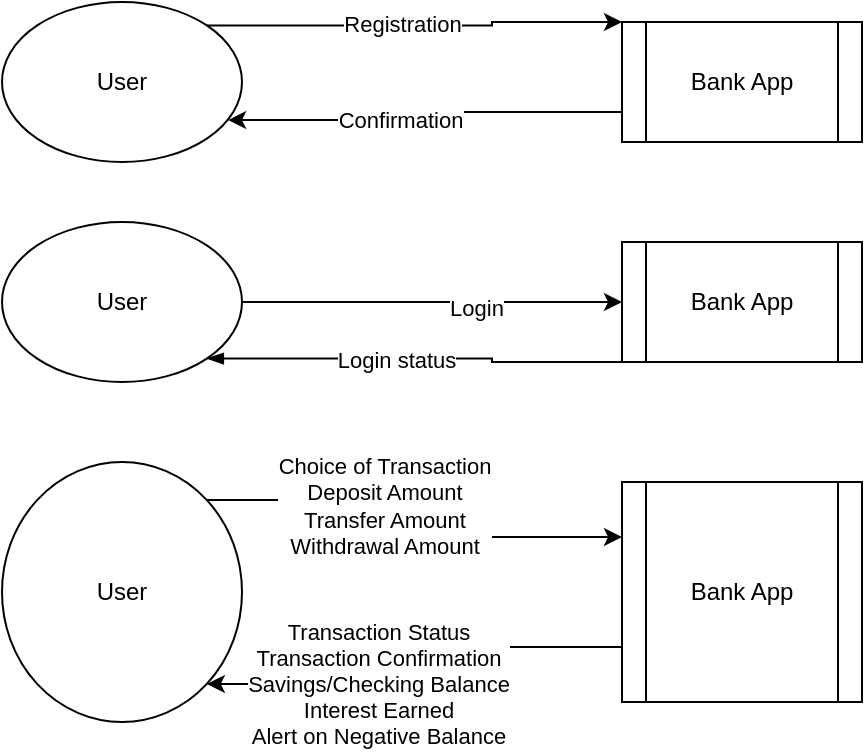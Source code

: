 <mxfile version="14.7.5" type="device"><diagram id="p0z1d34nSXVgpbSeZUlT" name="Page-1"><mxGraphModel dx="1422" dy="794" grid="1" gridSize="10" guides="1" tooltips="1" connect="1" arrows="1" fold="1" page="1" pageScale="1" pageWidth="850" pageHeight="1100" math="0" shadow="0"><root><mxCell id="0"/><mxCell id="1" parent="0"/><mxCell id="yZ5oIqaOOCnwAMrtCLpl-4" style="edgeStyle=orthogonalEdgeStyle;rounded=0;orthogonalLoop=1;jettySize=auto;html=1;exitX=1;exitY=0;exitDx=0;exitDy=0;entryX=0;entryY=0;entryDx=0;entryDy=0;" edge="1" parent="1" source="yZ5oIqaOOCnwAMrtCLpl-1" target="yZ5oIqaOOCnwAMrtCLpl-3"><mxGeometry relative="1" as="geometry"><Array as="points"><mxPoint x="315" y="222"/><mxPoint x="315" y="220"/></Array></mxGeometry></mxCell><mxCell id="yZ5oIqaOOCnwAMrtCLpl-6" value="Registration" style="edgeLabel;html=1;align=center;verticalAlign=middle;resizable=0;points=[];" vertex="1" connectable="0" parent="yZ5oIqaOOCnwAMrtCLpl-4"><mxGeometry x="-0.068" y="1" relative="1" as="geometry"><mxPoint as="offset"/></mxGeometry></mxCell><mxCell id="yZ5oIqaOOCnwAMrtCLpl-1" value="User" style="ellipse;whiteSpace=wrap;html=1;" vertex="1" parent="1"><mxGeometry x="70" y="210" width="120" height="80" as="geometry"/></mxCell><mxCell id="yZ5oIqaOOCnwAMrtCLpl-35" style="edgeStyle=orthogonalEdgeStyle;rounded=0;orthogonalLoop=1;jettySize=auto;html=1;exitX=0;exitY=0.75;exitDx=0;exitDy=0;entryX=0.942;entryY=0.738;entryDx=0;entryDy=0;entryPerimeter=0;startArrow=none;startFill=0;endArrow=classic;endFill=1;" edge="1" parent="1" source="yZ5oIqaOOCnwAMrtCLpl-3" target="yZ5oIqaOOCnwAMrtCLpl-1"><mxGeometry relative="1" as="geometry"/></mxCell><mxCell id="yZ5oIqaOOCnwAMrtCLpl-36" value="Confirmation" style="edgeLabel;html=1;align=center;verticalAlign=middle;resizable=0;points=[];" vertex="1" connectable="0" parent="yZ5oIqaOOCnwAMrtCLpl-35"><mxGeometry x="0.149" relative="1" as="geometry"><mxPoint as="offset"/></mxGeometry></mxCell><mxCell id="yZ5oIqaOOCnwAMrtCLpl-3" value="Bank App" style="shape=process;whiteSpace=wrap;html=1;backgroundOutline=1;" vertex="1" parent="1"><mxGeometry x="380" y="220" width="120" height="60" as="geometry"/></mxCell><mxCell id="yZ5oIqaOOCnwAMrtCLpl-17" style="edgeStyle=orthogonalEdgeStyle;rounded=0;orthogonalLoop=1;jettySize=auto;html=1;exitX=1;exitY=1;exitDx=0;exitDy=0;entryX=0;entryY=1;entryDx=0;entryDy=0;startArrow=blockThin;startFill=1;endArrow=none;endFill=0;" edge="1" parent="1" source="yZ5oIqaOOCnwAMrtCLpl-10" target="yZ5oIqaOOCnwAMrtCLpl-13"><mxGeometry relative="1" as="geometry"><Array as="points"><mxPoint x="315" y="388"/><mxPoint x="315" y="390"/></Array></mxGeometry></mxCell><mxCell id="yZ5oIqaOOCnwAMrtCLpl-20" value="Login status" style="edgeLabel;html=1;align=center;verticalAlign=middle;resizable=0;points=[];" vertex="1" connectable="0" parent="yZ5oIqaOOCnwAMrtCLpl-17"><mxGeometry x="-0.095" relative="1" as="geometry"><mxPoint as="offset"/></mxGeometry></mxCell><mxCell id="yZ5oIqaOOCnwAMrtCLpl-18" style="edgeStyle=orthogonalEdgeStyle;rounded=0;orthogonalLoop=1;jettySize=auto;html=1;exitX=1;exitY=0.5;exitDx=0;exitDy=0;entryX=0;entryY=0.5;entryDx=0;entryDy=0;" edge="1" parent="1" source="yZ5oIqaOOCnwAMrtCLpl-10" target="yZ5oIqaOOCnwAMrtCLpl-13"><mxGeometry relative="1" as="geometry"/></mxCell><mxCell id="yZ5oIqaOOCnwAMrtCLpl-19" value="Login" style="edgeLabel;html=1;align=center;verticalAlign=middle;resizable=0;points=[];" vertex="1" connectable="0" parent="yZ5oIqaOOCnwAMrtCLpl-18"><mxGeometry x="0.231" y="-3" relative="1" as="geometry"><mxPoint as="offset"/></mxGeometry></mxCell><mxCell id="yZ5oIqaOOCnwAMrtCLpl-10" value="User" style="ellipse;whiteSpace=wrap;html=1;" vertex="1" parent="1"><mxGeometry x="70" y="320" width="120" height="80" as="geometry"/></mxCell><mxCell id="yZ5oIqaOOCnwAMrtCLpl-13" value="Bank App" style="shape=process;whiteSpace=wrap;html=1;backgroundOutline=1;" vertex="1" parent="1"><mxGeometry x="380" y="330" width="120" height="60" as="geometry"/></mxCell><mxCell id="yZ5oIqaOOCnwAMrtCLpl-29" style="edgeStyle=orthogonalEdgeStyle;rounded=0;orthogonalLoop=1;jettySize=auto;html=1;exitX=1;exitY=0;exitDx=0;exitDy=0;entryX=0;entryY=0.25;entryDx=0;entryDy=0;startArrow=none;startFill=0;endArrow=classic;endFill=1;" edge="1" parent="1" source="yZ5oIqaOOCnwAMrtCLpl-23" target="yZ5oIqaOOCnwAMrtCLpl-26"><mxGeometry relative="1" as="geometry"/></mxCell><mxCell id="yZ5oIqaOOCnwAMrtCLpl-31" value="Choice of Transaction&lt;br&gt;Deposit Amount&lt;br&gt;Transfer Amount&lt;br&gt;Withdrawal Amount" style="edgeLabel;html=1;align=center;verticalAlign=middle;resizable=0;points=[];" vertex="1" connectable="0" parent="yZ5oIqaOOCnwAMrtCLpl-29"><mxGeometry x="-0.222" y="-3" relative="1" as="geometry"><mxPoint as="offset"/></mxGeometry></mxCell><mxCell id="yZ5oIqaOOCnwAMrtCLpl-23" value="User" style="ellipse;whiteSpace=wrap;html=1;" vertex="1" parent="1"><mxGeometry x="70" y="440" width="120" height="130" as="geometry"/></mxCell><mxCell id="yZ5oIqaOOCnwAMrtCLpl-33" style="edgeStyle=orthogonalEdgeStyle;rounded=0;orthogonalLoop=1;jettySize=auto;html=1;exitX=0;exitY=0.75;exitDx=0;exitDy=0;entryX=1;entryY=1;entryDx=0;entryDy=0;startArrow=none;startFill=0;endArrow=classic;endFill=1;" edge="1" parent="1" source="yZ5oIqaOOCnwAMrtCLpl-26" target="yZ5oIqaOOCnwAMrtCLpl-23"><mxGeometry relative="1" as="geometry"/></mxCell><mxCell id="yZ5oIqaOOCnwAMrtCLpl-34" value="Transaction Status&lt;br&gt;Transaction Confirmation&lt;br&gt;Savings/Checking Balance&lt;br&gt;Interest Earned&lt;br&gt;Alert on Negative Balance" style="edgeLabel;html=1;align=center;verticalAlign=middle;resizable=0;points=[];" vertex="1" connectable="0" parent="yZ5oIqaOOCnwAMrtCLpl-33"><mxGeometry x="0.234" relative="1" as="geometry"><mxPoint x="-1" as="offset"/></mxGeometry></mxCell><mxCell id="yZ5oIqaOOCnwAMrtCLpl-26" value="Bank App" style="shape=process;whiteSpace=wrap;html=1;backgroundOutline=1;" vertex="1" parent="1"><mxGeometry x="380" y="450" width="120" height="110" as="geometry"/></mxCell></root></mxGraphModel></diagram></mxfile>